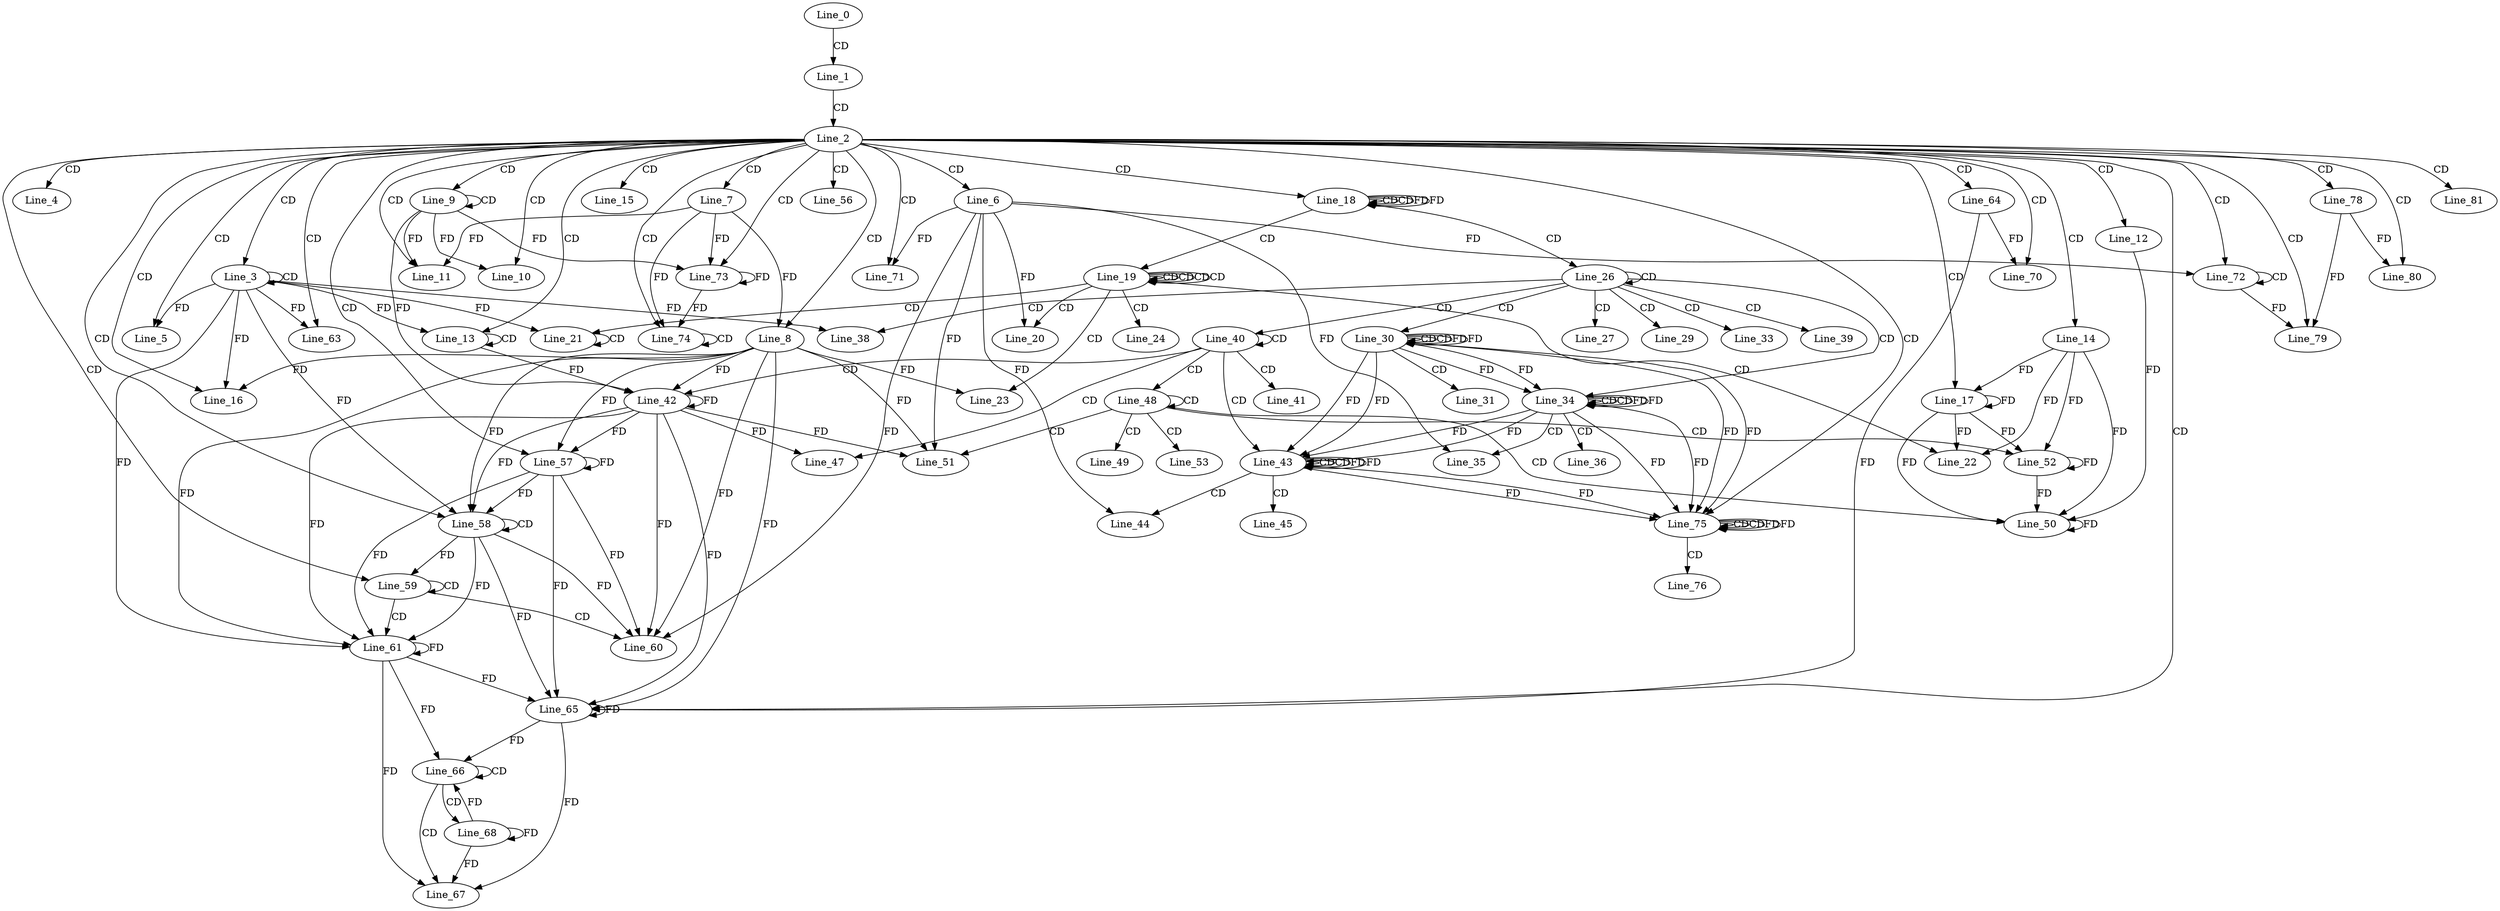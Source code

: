 digraph G {
  Line_0;
  Line_1;
  Line_2;
  Line_3;
  Line_3;
  Line_4;
  Line_5;
  Line_5;
  Line_6;
  Line_7;
  Line_8;
  Line_8;
  Line_9;
  Line_9;
  Line_10;
  Line_11;
  Line_11;
  Line_12;
  Line_13;
  Line_13;
  Line_14;
  Line_15;
  Line_16;
  Line_17;
  Line_18;
  Line_18;
  Line_18;
  Line_19;
  Line_19;
  Line_19;
  Line_19;
  Line_19;
  Line_19;
  Line_19;
  Line_20;
  Line_21;
  Line_21;
  Line_22;
  Line_23;
  Line_24;
  Line_26;
  Line_26;
  Line_27;
  Line_29;
  Line_30;
  Line_30;
  Line_30;
  Line_31;
  Line_33;
  Line_34;
  Line_34;
  Line_34;
  Line_35;
  Line_36;
  Line_38;
  Line_39;
  Line_40;
  Line_40;
  Line_41;
  Line_42;
  Line_42;
  Line_42;
  Line_43;
  Line_43;
  Line_43;
  Line_44;
  Line_45;
  Line_47;
  Line_48;
  Line_48;
  Line_49;
  Line_50;
  Line_51;
  Line_52;
  Line_53;
  Line_56;
  Line_57;
  Line_58;
  Line_58;
  Line_59;
  Line_60;
  Line_61;
  Line_61;
  Line_63;
  Line_64;
  Line_65;
  Line_65;
  Line_66;
  Line_67;
  Line_68;
  Line_68;
  Line_70;
  Line_71;
  Line_72;
  Line_72;
  Line_73;
  Line_73;
  Line_74;
  Line_74;
  Line_75;
  Line_75;
  Line_75;
  Line_76;
  Line_78;
  Line_79;
  Line_80;
  Line_81;
  Line_0 -> Line_1 [ label="CD" ];
  Line_1 -> Line_2 [ label="CD" ];
  Line_2 -> Line_3 [ label="CD" ];
  Line_3 -> Line_3 [ label="CD" ];
  Line_2 -> Line_4 [ label="CD" ];
  Line_2 -> Line_5 [ label="CD" ];
  Line_3 -> Line_5 [ label="FD" ];
  Line_2 -> Line_6 [ label="CD" ];
  Line_2 -> Line_7 [ label="CD" ];
  Line_2 -> Line_8 [ label="CD" ];
  Line_7 -> Line_8 [ label="FD" ];
  Line_2 -> Line_9 [ label="CD" ];
  Line_9 -> Line_9 [ label="CD" ];
  Line_2 -> Line_10 [ label="CD" ];
  Line_9 -> Line_10 [ label="FD" ];
  Line_2 -> Line_11 [ label="CD" ];
  Line_9 -> Line_11 [ label="FD" ];
  Line_7 -> Line_11 [ label="FD" ];
  Line_2 -> Line_12 [ label="CD" ];
  Line_2 -> Line_13 [ label="CD" ];
  Line_13 -> Line_13 [ label="CD" ];
  Line_3 -> Line_13 [ label="FD" ];
  Line_2 -> Line_14 [ label="CD" ];
  Line_2 -> Line_15 [ label="CD" ];
  Line_2 -> Line_16 [ label="CD" ];
  Line_3 -> Line_16 [ label="FD" ];
  Line_8 -> Line_16 [ label="FD" ];
  Line_2 -> Line_17 [ label="CD" ];
  Line_14 -> Line_17 [ label="FD" ];
  Line_17 -> Line_17 [ label="FD" ];
  Line_2 -> Line_18 [ label="CD" ];
  Line_18 -> Line_18 [ label="CD" ];
  Line_18 -> Line_18 [ label="CD" ];
  Line_18 -> Line_18 [ label="FD" ];
  Line_18 -> Line_19 [ label="CD" ];
  Line_19 -> Line_19 [ label="CD" ];
  Line_19 -> Line_19 [ label="CD" ];
  Line_19 -> Line_19 [ label="CD" ];
  Line_19 -> Line_19 [ label="CD" ];
  Line_19 -> Line_20 [ label="CD" ];
  Line_6 -> Line_20 [ label="FD" ];
  Line_19 -> Line_21 [ label="CD" ];
  Line_21 -> Line_21 [ label="CD" ];
  Line_3 -> Line_21 [ label="FD" ];
  Line_19 -> Line_22 [ label="CD" ];
  Line_14 -> Line_22 [ label="FD" ];
  Line_17 -> Line_22 [ label="FD" ];
  Line_19 -> Line_23 [ label="CD" ];
  Line_8 -> Line_23 [ label="FD" ];
  Line_19 -> Line_24 [ label="CD" ];
  Line_18 -> Line_26 [ label="CD" ];
  Line_26 -> Line_26 [ label="CD" ];
  Line_26 -> Line_27 [ label="CD" ];
  Line_26 -> Line_29 [ label="CD" ];
  Line_26 -> Line_30 [ label="CD" ];
  Line_30 -> Line_30 [ label="CD" ];
  Line_30 -> Line_30 [ label="CD" ];
  Line_30 -> Line_30 [ label="FD" ];
  Line_30 -> Line_31 [ label="CD" ];
  Line_26 -> Line_33 [ label="CD" ];
  Line_26 -> Line_34 [ label="CD" ];
  Line_34 -> Line_34 [ label="CD" ];
  Line_30 -> Line_34 [ label="FD" ];
  Line_34 -> Line_34 [ label="CD" ];
  Line_34 -> Line_34 [ label="FD" ];
  Line_30 -> Line_34 [ label="FD" ];
  Line_34 -> Line_35 [ label="CD" ];
  Line_6 -> Line_35 [ label="FD" ];
  Line_34 -> Line_36 [ label="CD" ];
  Line_26 -> Line_38 [ label="CD" ];
  Line_3 -> Line_38 [ label="FD" ];
  Line_26 -> Line_39 [ label="CD" ];
  Line_26 -> Line_40 [ label="CD" ];
  Line_40 -> Line_40 [ label="CD" ];
  Line_40 -> Line_41 [ label="CD" ];
  Line_40 -> Line_42 [ label="CD" ];
  Line_42 -> Line_42 [ label="FD" ];
  Line_8 -> Line_42 [ label="FD" ];
  Line_9 -> Line_42 [ label="FD" ];
  Line_13 -> Line_42 [ label="FD" ];
  Line_40 -> Line_43 [ label="CD" ];
  Line_43 -> Line_43 [ label="CD" ];
  Line_34 -> Line_43 [ label="FD" ];
  Line_30 -> Line_43 [ label="FD" ];
  Line_43 -> Line_43 [ label="CD" ];
  Line_43 -> Line_43 [ label="FD" ];
  Line_34 -> Line_43 [ label="FD" ];
  Line_30 -> Line_43 [ label="FD" ];
  Line_43 -> Line_44 [ label="CD" ];
  Line_6 -> Line_44 [ label="FD" ];
  Line_43 -> Line_45 [ label="CD" ];
  Line_40 -> Line_47 [ label="CD" ];
  Line_42 -> Line_47 [ label="FD" ];
  Line_40 -> Line_48 [ label="CD" ];
  Line_48 -> Line_48 [ label="CD" ];
  Line_48 -> Line_49 [ label="CD" ];
  Line_48 -> Line_50 [ label="CD" ];
  Line_50 -> Line_50 [ label="FD" ];
  Line_12 -> Line_50 [ label="FD" ];
  Line_14 -> Line_50 [ label="FD" ];
  Line_17 -> Line_50 [ label="FD" ];
  Line_48 -> Line_51 [ label="CD" ];
  Line_6 -> Line_51 [ label="FD" ];
  Line_42 -> Line_51 [ label="FD" ];
  Line_8 -> Line_51 [ label="FD" ];
  Line_48 -> Line_52 [ label="CD" ];
  Line_52 -> Line_52 [ label="FD" ];
  Line_14 -> Line_52 [ label="FD" ];
  Line_17 -> Line_52 [ label="FD" ];
  Line_48 -> Line_53 [ label="CD" ];
  Line_2 -> Line_56 [ label="CD" ];
  Line_2 -> Line_57 [ label="CD" ];
  Line_42 -> Line_57 [ label="FD" ];
  Line_8 -> Line_57 [ label="FD" ];
  Line_57 -> Line_57 [ label="FD" ];
  Line_2 -> Line_58 [ label="CD" ];
  Line_58 -> Line_58 [ label="CD" ];
  Line_3 -> Line_58 [ label="FD" ];
  Line_42 -> Line_58 [ label="FD" ];
  Line_8 -> Line_58 [ label="FD" ];
  Line_57 -> Line_58 [ label="FD" ];
  Line_2 -> Line_59 [ label="CD" ];
  Line_59 -> Line_59 [ label="CD" ];
  Line_58 -> Line_59 [ label="FD" ];
  Line_59 -> Line_60 [ label="CD" ];
  Line_6 -> Line_60 [ label="FD" ];
  Line_42 -> Line_60 [ label="FD" ];
  Line_8 -> Line_60 [ label="FD" ];
  Line_57 -> Line_60 [ label="FD" ];
  Line_58 -> Line_60 [ label="FD" ];
  Line_59 -> Line_61 [ label="CD" ];
  Line_61 -> Line_61 [ label="FD" ];
  Line_58 -> Line_61 [ label="FD" ];
  Line_3 -> Line_61 [ label="FD" ];
  Line_42 -> Line_61 [ label="FD" ];
  Line_8 -> Line_61 [ label="FD" ];
  Line_57 -> Line_61 [ label="FD" ];
  Line_2 -> Line_63 [ label="CD" ];
  Line_3 -> Line_63 [ label="FD" ];
  Line_2 -> Line_64 [ label="CD" ];
  Line_2 -> Line_65 [ label="CD" ];
  Line_61 -> Line_65 [ label="FD" ];
  Line_58 -> Line_65 [ label="FD" ];
  Line_65 -> Line_65 [ label="FD" ];
  Line_64 -> Line_65 [ label="FD" ];
  Line_42 -> Line_65 [ label="FD" ];
  Line_8 -> Line_65 [ label="FD" ];
  Line_57 -> Line_65 [ label="FD" ];
  Line_66 -> Line_66 [ label="CD" ];
  Line_61 -> Line_66 [ label="FD" ];
  Line_65 -> Line_66 [ label="FD" ];
  Line_66 -> Line_67 [ label="CD" ];
  Line_61 -> Line_67 [ label="FD" ];
  Line_65 -> Line_67 [ label="FD" ];
  Line_66 -> Line_68 [ label="CD" ];
  Line_68 -> Line_68 [ label="FD" ];
  Line_2 -> Line_70 [ label="CD" ];
  Line_64 -> Line_70 [ label="FD" ];
  Line_2 -> Line_71 [ label="CD" ];
  Line_6 -> Line_71 [ label="FD" ];
  Line_2 -> Line_72 [ label="CD" ];
  Line_72 -> Line_72 [ label="CD" ];
  Line_6 -> Line_72 [ label="FD" ];
  Line_2 -> Line_73 [ label="CD" ];
  Line_7 -> Line_73 [ label="FD" ];
  Line_73 -> Line_73 [ label="FD" ];
  Line_9 -> Line_73 [ label="FD" ];
  Line_2 -> Line_74 [ label="CD" ];
  Line_74 -> Line_74 [ label="CD" ];
  Line_7 -> Line_74 [ label="FD" ];
  Line_73 -> Line_74 [ label="FD" ];
  Line_2 -> Line_75 [ label="CD" ];
  Line_75 -> Line_75 [ label="CD" ];
  Line_43 -> Line_75 [ label="FD" ];
  Line_34 -> Line_75 [ label="FD" ];
  Line_30 -> Line_75 [ label="FD" ];
  Line_75 -> Line_75 [ label="CD" ];
  Line_75 -> Line_75 [ label="FD" ];
  Line_43 -> Line_75 [ label="FD" ];
  Line_34 -> Line_75 [ label="FD" ];
  Line_30 -> Line_75 [ label="FD" ];
  Line_75 -> Line_76 [ label="CD" ];
  Line_2 -> Line_78 [ label="CD" ];
  Line_2 -> Line_79 [ label="CD" ];
  Line_78 -> Line_79 [ label="FD" ];
  Line_72 -> Line_79 [ label="FD" ];
  Line_2 -> Line_80 [ label="CD" ];
  Line_78 -> Line_80 [ label="FD" ];
  Line_2 -> Line_81 [ label="CD" ];
  Line_18 -> Line_18 [ label="FD" ];
  Line_52 -> Line_50 [ label="FD" ];
  Line_30 -> Line_30 [ label="FD" ];
  Line_34 -> Line_34 [ label="FD" ];
  Line_43 -> Line_43 [ label="FD" ];
  Line_68 -> Line_66 [ label="FD" ];
  Line_68 -> Line_67 [ label="FD" ];
  Line_75 -> Line_75 [ label="FD" ];
}
